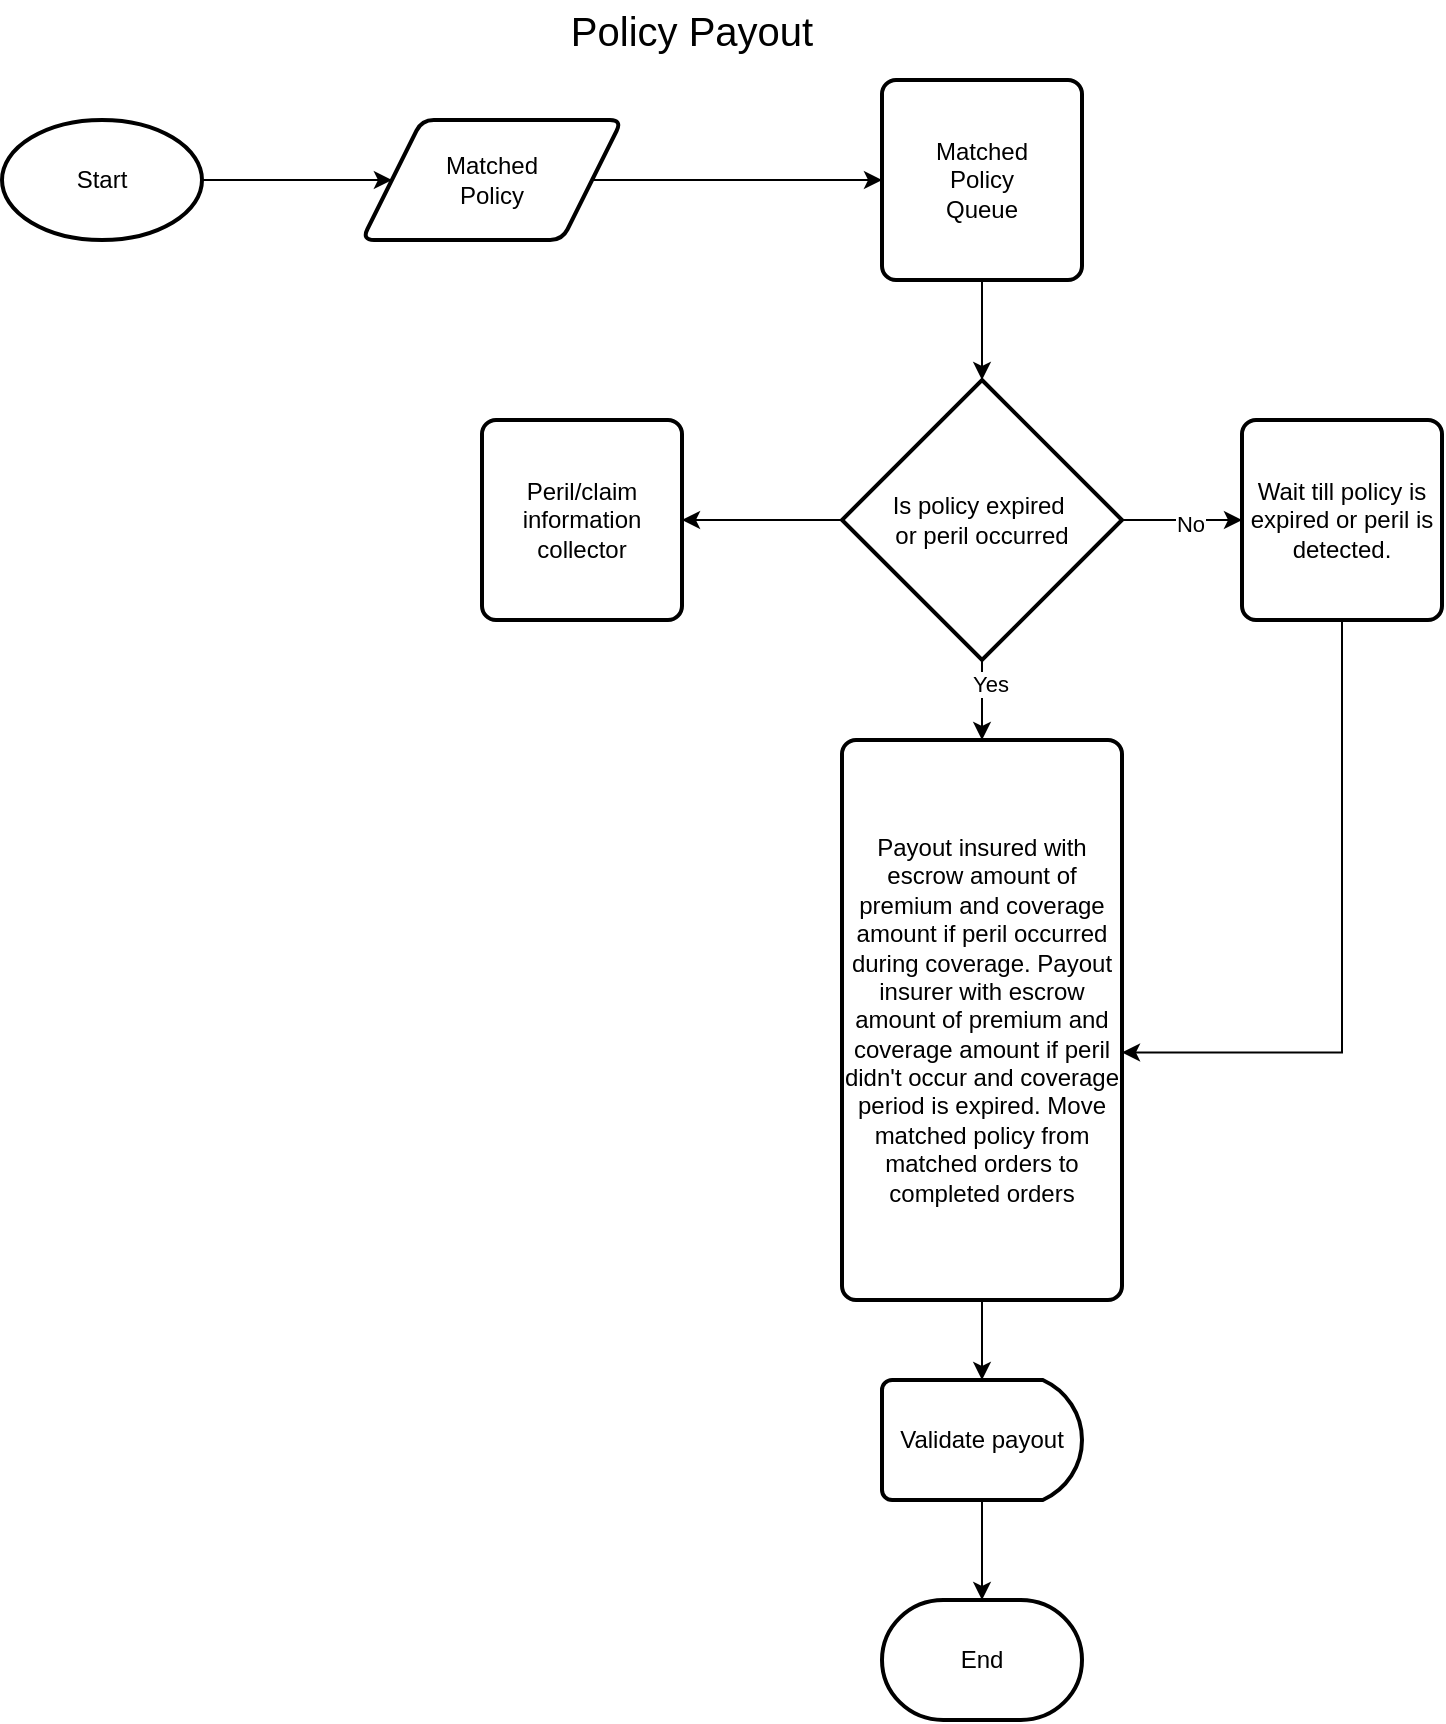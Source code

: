<mxfile version="22.0.6" type="google">
  <diagram id="9zK-ifmNZDciMGdTK2VT" name="Page-1">
    <mxGraphModel grid="1" page="1" gridSize="10" guides="1" tooltips="1" connect="1" arrows="1" fold="1" pageScale="1" pageWidth="850" pageHeight="1100" math="0" shadow="0">
      <root>
        <mxCell id="0" />
        <mxCell id="1" parent="0" />
        <mxCell id="5McD0_1M50JmVXnACwnA-14" style="edgeStyle=orthogonalEdgeStyle;rounded=0;orthogonalLoop=1;jettySize=auto;html=1;entryX=0;entryY=0.5;entryDx=0;entryDy=0;" edge="1" parent="1" source="5McD0_1M50JmVXnACwnA-2" target="5McD0_1M50JmVXnACwnA-18">
          <mxGeometry relative="1" as="geometry">
            <mxPoint x="720" y="260" as="targetPoint" />
          </mxGeometry>
        </mxCell>
        <mxCell id="5McD0_1M50JmVXnACwnA-17" value="No" style="edgeLabel;html=1;align=center;verticalAlign=middle;resizable=0;points=[];" connectable="0" vertex="1" parent="5McD0_1M50JmVXnACwnA-14">
          <mxGeometry x="0.133" y="-2" relative="1" as="geometry">
            <mxPoint as="offset" />
          </mxGeometry>
        </mxCell>
        <mxCell id="5McD0_1M50JmVXnACwnA-16" style="edgeStyle=orthogonalEdgeStyle;rounded=0;orthogonalLoop=1;jettySize=auto;html=1;entryX=0.5;entryY=0;entryDx=0;entryDy=0;" edge="1" parent="1" source="5McD0_1M50JmVXnACwnA-2" target="5McD0_1M50JmVXnACwnA-15">
          <mxGeometry relative="1" as="geometry" />
        </mxCell>
        <mxCell id="5McD0_1M50JmVXnACwnA-20" value="Yes" style="edgeLabel;html=1;align=center;verticalAlign=middle;resizable=0;points=[];" connectable="0" vertex="1" parent="5McD0_1M50JmVXnACwnA-16">
          <mxGeometry x="-0.433" y="4" relative="1" as="geometry">
            <mxPoint as="offset" />
          </mxGeometry>
        </mxCell>
        <mxCell id="OUREO986Ew9QmudfCvVQ-8" style="edgeStyle=orthogonalEdgeStyle;rounded=0;orthogonalLoop=1;jettySize=auto;html=1;entryX=1;entryY=0.5;entryDx=0;entryDy=0;" edge="1" parent="1" source="5McD0_1M50JmVXnACwnA-2" target="OUREO986Ew9QmudfCvVQ-7">
          <mxGeometry relative="1" as="geometry" />
        </mxCell>
        <mxCell id="5McD0_1M50JmVXnACwnA-2" value="Is policy expired&amp;nbsp;&lt;br&gt;or peril occurred" style="strokeWidth=2;html=1;shape=mxgraph.flowchart.decision;whiteSpace=wrap;" vertex="1" parent="1">
          <mxGeometry x="530" y="210" width="140" height="140" as="geometry" />
        </mxCell>
        <mxCell id="5McD0_1M50JmVXnACwnA-13" style="edgeStyle=orthogonalEdgeStyle;rounded=0;orthogonalLoop=1;jettySize=auto;html=1;" edge="1" parent="1" source="5McD0_1M50JmVXnACwnA-3" target="5McD0_1M50JmVXnACwnA-2">
          <mxGeometry relative="1" as="geometry" />
        </mxCell>
        <mxCell id="5McD0_1M50JmVXnACwnA-3" value="Matched&lt;br&gt;Policy&lt;br&gt;Queue" style="rounded=1;whiteSpace=wrap;html=1;absoluteArcSize=1;arcSize=14;strokeWidth=2;" vertex="1" parent="1">
          <mxGeometry x="550" y="60" width="100" height="100" as="geometry" />
        </mxCell>
        <mxCell id="5McD0_1M50JmVXnACwnA-12" style="edgeStyle=orthogonalEdgeStyle;rounded=0;orthogonalLoop=1;jettySize=auto;html=1;entryX=0;entryY=0.5;entryDx=0;entryDy=0;" edge="1" parent="1" source="5McD0_1M50JmVXnACwnA-7" target="5McD0_1M50JmVXnACwnA-3">
          <mxGeometry relative="1" as="geometry" />
        </mxCell>
        <mxCell id="5McD0_1M50JmVXnACwnA-7" value="Matched&lt;br style=&quot;border-color: var(--border-color);&quot;&gt;Policy" style="shape=parallelogram;html=1;strokeWidth=2;perimeter=parallelogramPerimeter;whiteSpace=wrap;rounded=1;arcSize=12;size=0.23;" vertex="1" parent="1">
          <mxGeometry x="290" y="80" width="130" height="60" as="geometry" />
        </mxCell>
        <mxCell id="5McD0_1M50JmVXnACwnA-11" style="edgeStyle=orthogonalEdgeStyle;rounded=0;orthogonalLoop=1;jettySize=auto;html=1;" edge="1" parent="1" source="5McD0_1M50JmVXnACwnA-10" target="5McD0_1M50JmVXnACwnA-7">
          <mxGeometry relative="1" as="geometry" />
        </mxCell>
        <mxCell id="5McD0_1M50JmVXnACwnA-10" value="Start" style="strokeWidth=2;html=1;shape=mxgraph.flowchart.start_1;whiteSpace=wrap;" vertex="1" parent="1">
          <mxGeometry x="110" y="80" width="100" height="60" as="geometry" />
        </mxCell>
        <mxCell id="5McD0_1M50JmVXnACwnA-23" style="edgeStyle=orthogonalEdgeStyle;rounded=0;orthogonalLoop=1;jettySize=auto;html=1;entryX=0.5;entryY=0;entryDx=0;entryDy=0;entryPerimeter=0;" edge="1" parent="1" source="5McD0_1M50JmVXnACwnA-15" target="OUREO986Ew9QmudfCvVQ-5">
          <mxGeometry relative="1" as="geometry" />
        </mxCell>
        <mxCell id="5McD0_1M50JmVXnACwnA-15" value="Payout insured with escrow amount of premium and coverage amount if peril occurred during coverage. Payout insurer with escrow amount of premium and coverage amount if peril didn&#39;t occur and coverage period is expired. Move matched policy from matched orders to completed orders" style="rounded=1;whiteSpace=wrap;html=1;absoluteArcSize=1;arcSize=14;strokeWidth=2;" vertex="1" parent="1">
          <mxGeometry x="530" y="390" width="140" height="280" as="geometry" />
        </mxCell>
        <mxCell id="5McD0_1M50JmVXnACwnA-21" style="edgeStyle=orthogonalEdgeStyle;rounded=0;orthogonalLoop=1;jettySize=auto;html=1;entryX=1;entryY=0.558;entryDx=0;entryDy=0;entryPerimeter=0;" edge="1" parent="1" source="5McD0_1M50JmVXnACwnA-18" target="5McD0_1M50JmVXnACwnA-15">
          <mxGeometry relative="1" as="geometry">
            <Array as="points">
              <mxPoint x="780" y="546" />
            </Array>
          </mxGeometry>
        </mxCell>
        <mxCell id="5McD0_1M50JmVXnACwnA-18" value="Wait till policy is expired or peril is detected." style="rounded=1;whiteSpace=wrap;html=1;absoluteArcSize=1;arcSize=14;strokeWidth=2;" vertex="1" parent="1">
          <mxGeometry x="730" y="230" width="100" height="100" as="geometry" />
        </mxCell>
        <mxCell id="5McD0_1M50JmVXnACwnA-22" value="End" style="strokeWidth=2;html=1;shape=mxgraph.flowchart.terminator;whiteSpace=wrap;" vertex="1" parent="1">
          <mxGeometry x="550" y="820" width="100" height="60" as="geometry" />
        </mxCell>
        <mxCell id="OUREO986Ew9QmudfCvVQ-1" value="Policy Payout" style="text;html=1;strokeColor=none;fillColor=none;align=center;verticalAlign=middle;whiteSpace=wrap;rounded=0;fontSize=20;" vertex="1" parent="1">
          <mxGeometry x="390" y="20" width="130" height="30" as="geometry" />
        </mxCell>
        <mxCell id="OUREO986Ew9QmudfCvVQ-6" style="edgeStyle=orthogonalEdgeStyle;rounded=0;orthogonalLoop=1;jettySize=auto;html=1;" edge="1" parent="1" source="OUREO986Ew9QmudfCvVQ-5" target="5McD0_1M50JmVXnACwnA-22">
          <mxGeometry relative="1" as="geometry" />
        </mxCell>
        <mxCell id="OUREO986Ew9QmudfCvVQ-5" value="Validate payout" style="strokeWidth=2;html=1;shape=mxgraph.flowchart.delay;whiteSpace=wrap;" vertex="1" parent="1">
          <mxGeometry x="550" y="710" width="100" height="60" as="geometry" />
        </mxCell>
        <mxCell id="OUREO986Ew9QmudfCvVQ-7" value="Peril/claim information collector" style="rounded=1;whiteSpace=wrap;html=1;absoluteArcSize=1;arcSize=14;strokeWidth=2;" vertex="1" parent="1">
          <mxGeometry x="350" y="230" width="100" height="100" as="geometry" />
        </mxCell>
      </root>
    </mxGraphModel>
  </diagram>
</mxfile>
